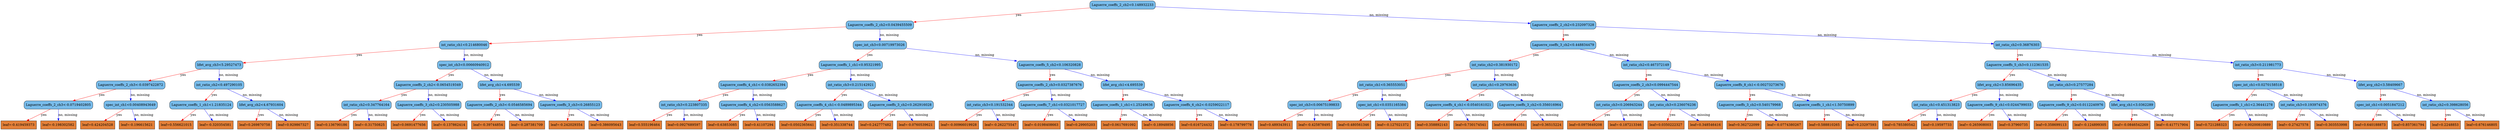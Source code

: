 digraph {
	graph [bb="0,0,8663,567",
		rankdir=TB
	];
	node [label="\N"];
	0	[fillcolor="#78bceb",
		height=0.5,
		label="Laguerre_coeffs_2_ch2<0.148932233",
		pos="4679.1,549",
		shape=box,
		style="filled, rounded",
		width=3.1076];
	1	[fillcolor="#78bceb",
		height=0.5,
		label="Laguerre_coeffs_2_ch2<0.0439455509",
		pos="3188.1,460.5",
		shape=box,
		style="filled, rounded",
		width=3.2014];
	0 -> 1	[color="#FF0000",
		label=yes,
		lp="4077.1,504.75",
		pos="e,3303.7,468.21 4566.8,541.48 4294.6,525.69 3601.5,485.48 3315,468.86"];
	2	[fillcolor="#78bceb",
		height=0.5,
		label="Laguerre_coeffs_2_ch2<0.232097328",
		pos="5438.1,460.5",
		shape=box,
		style="filled, rounded",
		width=3.1076];
	0 -> 2	[color="#0000FF",
		label="no, missing",
		lp="5159,504.75",
		pos="e,5326,474.28 4791.1,535.24 4931.1,519.29 5169.8,492.08 5314.8,475.55"];
	3	[fillcolor="#78bceb",
		height=0.5,
		label="int_ratio_ch1<0.214680046",
		pos="1590.1,372",
		shape=box,
		style="filled, rounded",
		width=2.3264];
	1 -> 3	[color="#FF0000",
		label=yes,
		lp="2542.1,416.25",
		pos="e,1674.3,377.56 3072.6,453.24 2770.8,436.91 1963.3,393.2 1685.5,378.16"];
	4	[fillcolor="#78bceb",
		height=0.5,
		label="spec_int_ch3<0.00719973026",
		pos="3188.1,372",
		shape=box,
		style="filled, rounded",
		width=2.5035];
	1 -> 4	[color="#0000FF",
		label="no, missing",
		lp="3220,416.25",
		pos="e,3188.1,390.35 3188.1,442.41 3188.1,430.76 3188.1,415.05 3188.1,401.52"];
	5	[fillcolor="#78bceb",
		height=0.5,
		label="Laguerre_coeffs_3_ch2<0.448834479",
		pos="5438.1,372",
		shape=box,
		style="filled, rounded",
		width=3.1076];
	2 -> 5	[color="#FF0000",
		label=yes,
		lp="5447.1,416.25",
		pos="e,5438.1,390.35 5438.1,442.41 5438.1,430.76 5438.1,415.05 5438.1,401.52"];
	6	[fillcolor="#78bceb",
		height=0.5,
		label="int_ratio_ch2<0.36876303",
		pos="6992.1,372",
		shape=box,
		style="filled, rounded",
		width=2.2326];
	2 -> 6	[color="#0000FF",
		label="no, missing",
		lp="6387,416.25",
		pos="e,6911.6,377.48 5550.2,453.26 5843.8,436.92 6631,393.1 6900.3,378.11"];
	7	[fillcolor="#78bceb",
		height=0.5,
		label="lifet_avg_ch3<5.29527473",
		pos="693.12,283.5",
		shape=box,
		style="filled, rounded",
		width=2.2639];
	3 -> 7	[color="#FF0000",
		label=yes,
		lp="1231.1,327.75",
		pos="e,775.1,292.41 1506.1,362.9 1338.1,346.7 961.73,310.4 786.36,293.49"];
	8	[fillcolor="#78bceb",
		height=0.5,
		label="spec_int_ch3<0.00660940912",
		pos="1590.1,283.5",
		shape=box,
		style="filled, rounded",
		width=2.5035];
	3 -> 8	[color="#0000FF",
		label="no, missing",
		lp="1622,327.75",
		pos="e,1590.1,301.85 1590.1,353.91 1590.1,342.26 1590.1,326.55 1590.1,313.02"];
	9	[fillcolor="#78bceb",
		height=0.5,
		label="Laguerre_coeffs_1_ch1<0.95321995",
		pos="2929.1,283.5",
		shape=box,
		style="filled, rounded",
		width=3.0139];
	4 -> 9	[color="#FF0000",
		label=yes,
		lp="3091.1,327.75",
		pos="e,2981.1,301.87 3136,353.6 3094.5,339.73 3036.2,320.25 2992,305.51"];
	10	[fillcolor="#78bceb",
		height=0.5,
		label="Laguerre_coeffs_5_ch2<0.106320828",
		pos="3521.1,283.5",
		shape=box,
		style="filled, rounded",
		width=3.1076];
	4 -> 10	[color="#0000FF",
		label="no, missing",
		lp="3417,327.75",
		pos="e,3454,301.95 3255.1,353.6 3309.3,339.52 3385.8,319.66 3442.8,304.84"];
	15	[fillcolor="#78bceb",
		height=0.5,
		label="Laguerre_coeffs_2_ch3<-0.0397422872",
		pos="448.12,195",
		shape=box,
		style="filled, rounded",
		width=3.2639];
	7 -> 15	[color="#FF0000",
		label=yes,
		lp="602.12,239.25",
		pos="e,497.33,213.37 643.84,265.1 604.72,251.29 549.86,231.92 508.17,217.2"];
	16	[fillcolor="#78bceb",
		height=0.5,
		label="int_ratio_ch2<0.497290105",
		pos="693.12,195",
		shape=box,
		style="filled, rounded",
		width=2.3264];
	7 -> 16	[color="#0000FF",
		label="no, missing",
		lp="725,239.25",
		pos="e,693.12,213.35 693.12,265.41 693.12,253.76 693.12,238.05 693.12,224.52"];
	17	[fillcolor="#78bceb",
		height=0.5,
		label="Laguerre_coeffs_2_ch2<-0.0654519349",
		pos="1482.1,195",
		shape=box,
		style="filled, rounded",
		width=3.2639];
	8 -> 17	[color="#FF0000",
		label=yes,
		lp="1555.1,239.25",
		pos="e,1503.7,213.27 1568.5,265.2 1552.5,252.36 1530.4,234.66 1512.6,220.38"];
	18	[fillcolor="#78bceb",
		height=0.5,
		label="lifet_avg_ch1<4.695539",
		pos="1729.1,195",
		shape=box,
		style="filled, rounded",
		width=2.0764];
	8 -> 18	[color="#0000FF",
		label="no, missing",
		lp="1704,239.25",
		pos="e,1701.4,213.27 1617.9,265.2 1639.1,252 1668.6,233.68 1691.8,219.21"];
	31	[fillcolor="#78bceb",
		height=0.5,
		label="Laguerre_coeffs_2_ch3<-0.0719402805",
		pos="198.12,106.5",
		shape=box,
		style="filled, rounded",
		width=3.2639];
	15 -> 31	[color="#FF0000",
		label=yes,
		lp="355.12,150.75",
		pos="e,248.34,124.87 397.83,176.6 357.83,162.76 301.7,143.34 259.12,128.61"];
	32	[fillcolor="#78bceb",
		height=0.5,
		label="spec_int_ch1<0.00408943649",
		pos="448.12,106.5",
		shape=box,
		style="filled, rounded",
		width=2.5035];
	15 -> 32	[color="#0000FF",
		label="no, missing",
		lp="480,150.75",
		pos="e,448.12,124.85 448.12,176.91 448.12,165.26 448.12,149.55 448.12,136.02"];
	33	[fillcolor="#78bceb",
		height=0.5,
		label="Laguerre_coeffs_1_ch1<1.21835124",
		pos="676.12,106.5",
		shape=box,
		style="filled, rounded",
		width=3.0139];
	16 -> 33	[color="#FF0000",
		label=yes,
		lp="696.12,150.75",
		pos="e,679.53,124.85 689.77,176.91 687.48,165.26 684.39,149.55 681.73,136.02"];
	34	[fillcolor="#78bceb",
		height=0.5,
		label="lifet_avg_ch2<4.67931604",
		pos="884.12,106.5",
		shape=box,
		style="filled, rounded",
		width=2.2639];
	16 -> 34	[color="#0000FF",
		label="no, missing",
		lp="838,150.75",
		pos="e,845.67,124.91 731.32,176.7 761.28,163.13 803.18,144.16 835.53,129.51"];
	63	[fillcolor="#e48038",
		height=0.5,
		label="leaf=-0.419459373",
		pos="60.125,18",
		shape=box,
		style=filled,
		width=1.6701];
	31 -> 63	[color="#FF0000",
		label=yes,
		lp="151.12,62.25",
		pos="e,87.672,36.267 170.53,88.203 149.47,75.003 120.24,56.683 97.151,42.209"];
	64	[fillcolor="#e48038",
		height=0.5,
		label="leaf=-0.198302582",
		pos="198.12,18",
		shape=box,
		style=filled,
		width=1.6701];
	31 -> 64	[color="#0000FF",
		label="no, missing",
		lp="230,62.25",
		pos="e,198.12,36.35 198.12,88.41 198.12,76.758 198.12,61.047 198.12,47.519"];
	65	[fillcolor="#e48038",
		height=0.5,
		label="leaf=0.424204528",
		pos="334.12,18",
		shape=box,
		style=filled,
		width=1.6076];
	32 -> 65	[color="#FF0000",
		label=yes,
		lp="411.12,62.25",
		pos="e,356.88,36.267 425.33,88.203 408.32,75.297 384.86,57.498 366,43.183"];
	66	[fillcolor="#e48038",
		height=0.5,
		label="leaf=-0.196615621",
		pos="470.12,18",
		shape=box,
		style=filled,
		width=1.6701];
	32 -> 66	[color="#0000FF",
		label="no, missing",
		lp="493,62.25",
		pos="e,465.71,36.35 452.47,88.41 455.47,76.64 459.51,60.729 462.98,47.11"];
	67	[fillcolor="#e48038",
		height=0.5,
		label="leaf=0.556621015",
		pos="606.12,18",
		shape=box,
		style=filled,
		width=1.6076];
	33 -> 67	[color="#FF0000",
		label=yes,
		lp="657.12,62.25",
		pos="e,620.17,36.35 662.3,88.41 652.29,76.051 638.6,59.127 627.23,45.085"];
	68	[fillcolor="#e48038",
		height=0.5,
		label="leaf=-0.320354581",
		pos="742.12,18",
		shape=box,
		style=filled,
		width=1.6701];
	33 -> 68	[color="#0000FF",
		label="no, missing",
		lp="747,62.25",
		pos="e,728.89,36.35 689.16,88.41 698.5,76.169 711.26,59.449 721.92,45.487"];
	69	[fillcolor="#e48038",
		height=0.5,
		label="leaf=0.269870758",
		pos="878.12,18",
		shape=box,
		style=filled,
		width=1.6076];
	34 -> 69	[color="#FF0000",
		label=yes,
		lp="891.12,62.25",
		pos="e,879.33,36.35 882.94,88.41 882.13,76.758 881.04,61.047 880.1,47.519"];
	70	[fillcolor="#e48038",
		height=0.5,
		label="leaf=0.929867327",
		pos="1012.1,18",
		shape=box,
		style=filled,
		width=1.6076];
	34 -> 70	[color="#0000FF",
		label="no, missing",
		lp="992,62.25",
		pos="e,986.57,36.267 909.72,88.203 929.08,75.12 955.88,57.01 977.21,42.597"];
	35	[fillcolor="#78bceb",
		height=0.5,
		label="int_ratio_ch2<0.347764164",
		pos="1268.1,106.5",
		shape=box,
		style="filled, rounded",
		width=2.3264];
	17 -> 35	[color="#FF0000",
		label=yes,
		lp="1404.1,150.75",
		pos="e,1311.1,124.87 1439.1,176.6 1405.2,162.9 1357.8,143.75 1321.5,129.08"];
	36	[fillcolor="#78bceb",
		height=0.5,
		label="Laguerre_coeffs_3_ch2<0.230505988",
		pos="1482.1,106.5",
		shape=box,
		style="filled, rounded",
		width=3.1076];
	17 -> 36	[color="#0000FF",
		label="no, missing",
		lp="1514,150.75",
		pos="e,1482.1,124.85 1482.1,176.91 1482.1,165.26 1482.1,149.55 1482.1,136.02"];
	37	[fillcolor="#78bceb",
		height=0.5,
		label="Laguerre_coeffs_2_ch3<-0.0546585694",
		pos="1729.1,106.5",
		shape=box,
		style="filled, rounded",
		width=3.2639];
	18 -> 37	[color="#FF0000",
		label=yes,
		lp="1738.1,150.75",
		pos="e,1729.1,124.85 1729.1,176.91 1729.1,165.26 1729.1,149.55 1729.1,136.02"];
	38	[fillcolor="#78bceb",
		height=0.5,
		label="Laguerre_coeffs_3_ch3<0.26855123",
		pos="1973.1,106.5",
		shape=box,
		style="filled, rounded",
		width=3.0139];
	18 -> 38	[color="#0000FF",
		label="no, missing",
		lp="1905,150.75",
		pos="e,1924.1,124.87 1778.2,176.6 1817.2,162.79 1871.8,143.42 1913.3,128.7"];
	71	[fillcolor="#e48038",
		height=0.5,
		label="leaf=0.136790186",
		pos="1146.1,18",
		shape=box,
		style=filled,
		width=1.6076];
	35 -> 71	[color="#FF0000",
		label=yes,
		lp="1227.1,62.25",
		pos="e,1170.5,36.267 1243.7,88.203 1225.4,75.179 1200,57.173 1179.7,42.792"];
	72	[fillcolor="#e48038",
		height=0.5,
		label="leaf=-0.31750825",
		pos="1279.1,18",
		shape=box,
		style=filled,
		width=1.5764];
	35 -> 72	[color="#0000FF",
		label="no, missing",
		lp="1307,62.25",
		pos="e,1276.9,36.35 1270.3,88.41 1271.8,76.758 1273.8,61.047 1275.5,47.519"];
	73	[fillcolor="#e48038",
		height=0.5,
		label="leaf=0.0691477656",
		pos="1415.1,18",
		shape=box,
		style=filled,
		width=1.7014];
	36 -> 73	[color="#FF0000",
		label=yes,
		lp="1464.1,62.25",
		pos="e,1428.6,36.35 1468.9,88.41 1459.3,76.051 1446.2,59.127 1435.3,45.085"];
	74	[fillcolor="#e48038",
		height=0.5,
		label="leaf=-0.137862414",
		pos="1554.1,18",
		shape=box,
		style=filled,
		width=1.6701];
	36 -> 74	[color="#0000FF",
		label="no, missing",
		lp="1557,62.25",
		pos="e,1539.7,36.35 1496.3,88.41 1506.6,76.051 1520.7,59.127 1532.4,45.085"];
	75	[fillcolor="#e48038",
		height=0.5,
		label="leaf=-0.39744854",
		pos="1689.1,18",
		shape=box,
		style=filled,
		width=1.5764];
	37 -> 75	[color="#FF0000",
		label=yes,
		lp="1722.1,62.25",
		pos="e,1697.1,36.35 1721.2,88.41 1715.7,76.522 1708.3,60.41 1701.9,46.702"];
	76	[fillcolor="#e48038",
		height=0.5,
		label="leaf=-0.287381709",
		pos="1824.1,18",
		shape=box,
		style=filled,
		width=1.6701];
	37 -> 76	[color="#0000FF",
		label="no, missing",
		lp="1818,62.25",
		pos="e,1805.1,36.35 1747.9,88.41 1761.9,75.698 1781.1,58.157 1796.8,43.889"];
	77	[fillcolor="#e48038",
		height=0.5,
		label="leaf=-0.242029354",
		pos="1962.1,18",
		shape=box,
		style=filled,
		width=1.6701];
	38 -> 77	[color="#FF0000",
		label=yes,
		lp="1978.1,62.25",
		pos="e,1964.3,36.35 1971,88.41 1969.5,76.758 1967.5,61.047 1965.8,47.519"];
	78	[fillcolor="#e48038",
		height=0.5,
		label="leaf=0.386095643",
		pos="2098.1,18",
		shape=box,
		style=filled,
		width=1.6076];
	38 -> 78	[color="#0000FF",
		label="no, missing",
		lp="2079,62.25",
		pos="e,2073.2,36.267 1998.1,88.203 2016.9,75.179 2043,57.173 2063.7,42.792"];
	19	[fillcolor="#78bceb",
		height=0.5,
		label="Laguerre_coeffs_4_ch1<-0.0382652394",
		pos="2608.1,195",
		shape=box,
		style="filled, rounded",
		width=3.2639];
	9 -> 19	[color="#FF0000",
		label=yes,
		lp="2807.1,239.25",
		pos="e,2672.9,213.45 2864.6,265.1 2812.4,251.05 2738.9,231.24 2683.9,216.43"];
	20	[fillcolor="#78bceb",
		height=0.5,
		label="int_ratio_ch3<0.215142921",
		pos="2929.1,195",
		shape=box,
		style="filled, rounded",
		width=2.3264];
	9 -> 20	[color="#0000FF",
		label="no, missing",
		lp="2961,239.25",
		pos="e,2929.1,213.35 2929.1,265.41 2929.1,253.76 2929.1,238.05 2929.1,224.52"];
	21	[fillcolor="#78bceb",
		height=0.5,
		label="Laguerre_coeffs_2_ch3<0.0327387676",
		pos="3521.1,195",
		shape=box,
		style="filled, rounded",
		width=3.2014];
	10 -> 21	[color="#FF0000",
		label=yes,
		lp="3530.1,239.25",
		pos="e,3521.1,213.35 3521.1,265.41 3521.1,253.76 3521.1,238.05 3521.1,224.52"];
	22	[fillcolor="#78bceb",
		height=0.5,
		label="lifet_avg_ch1<4.695539",
		pos="3891.1,195",
		shape=box,
		style="filled, rounded",
		width=2.0764];
	10 -> 22	[color="#0000FF",
		label="no, missing",
		lp="3772,239.25",
		pos="e,3816.5,213.45 3595.6,265.1 3656.2,250.93 3741.8,230.91 3805.3,216.06"];
	39	[fillcolor="#78bceb",
		height=0.5,
		label="int_ratio_ch3<0.223807335",
		pos="2369.1,106.5",
		shape=box,
		style="filled, rounded",
		width=2.3264];
	19 -> 39	[color="#FF0000",
		label=yes,
		lp="2519.1,150.75",
		pos="e,2417.1,124.87 2560,176.6 2521.9,162.79 2468.4,143.42 2427.7,128.7"];
	40	[fillcolor="#78bceb",
		height=0.5,
		label="Laguerre_coeffs_4_ch2<0.0563588627",
		pos="2608.1,106.5",
		shape=box,
		style="filled, rounded",
		width=3.2014];
	19 -> 40	[color="#0000FF",
		label="no, missing",
		lp="2640,150.75",
		pos="e,2608.1,124.85 2608.1,176.91 2608.1,165.26 2608.1,149.55 2608.1,136.02"];
	41	[fillcolor="#78bceb",
		height=0.5,
		label="Laguerre_coeffs_4_ch1<-0.0489895344",
		pos="2880.1,106.5",
		shape=box,
		style="filled, rounded",
		width=3.2639];
	20 -> 41	[color="#FF0000",
		label=yes,
		lp="2918.1,150.75",
		pos="e,2890,124.85 2919.4,176.91 2912.6,164.9 2903.4,148.59 2895.6,134.8"];
	42	[fillcolor="#78bceb",
		height=0.5,
		label="Laguerre_coeffs_3_ch2<0.262916028",
		pos="3127.1,106.5",
		shape=box,
		style="filled, rounded",
		width=3.1076];
	20 -> 42	[color="#0000FF",
		label="no, missing",
		lp="3078,150.75",
		pos="e,3087.3,124.91 2968.7,176.7 2999.8,163.13 3043.2,144.16 3076.8,129.51"];
	79	[fillcolor="#e48038",
		height=0.5,
		label="leaf=0.555196464",
		pos="2232.1,18",
		shape=box,
		style=filled,
		width=1.6076];
	39 -> 79	[color="#FF0000",
		label=yes,
		lp="2322.1,62.25",
		pos="e,2259.5,36.267 2341.7,88.203 2320.9,75.062 2292.1,56.846 2269.2,42.403"];
	80	[fillcolor="#e48038",
		height=0.5,
		label="leaf=0.0927689597",
		pos="2369.1,18",
		shape=box,
		style=filled,
		width=1.7014];
	39 -> 80	[color="#0000FF",
		label="no, missing",
		lp="2401,62.25",
		pos="e,2369.1,36.35 2369.1,88.41 2369.1,76.758 2369.1,61.047 2369.1,47.519"];
	81	[fillcolor="#e48038",
		height=0.5,
		label="leaf=0.63853085",
		pos="2503.1,18",
		shape=box,
		style=filled,
		width=1.5139];
	40 -> 81	[color="#FF0000",
		label=yes,
		lp="2574.1,62.25",
		pos="e,2524.1,36.267 2587.1,88.203 2571.5,75.356 2550.1,57.661 2532.7,43.38"];
	82	[fillcolor="#e48038",
		height=0.5,
		label="leaf=0.41107294",
		pos="2630.1,18",
		shape=box,
		style=filled,
		width=1.5139];
	40 -> 82	[color="#0000FF",
		label="no, missing",
		lp="2653,62.25",
		pos="e,2625.7,36.35 2612.5,88.41 2615.5,76.64 2619.5,60.729 2623,47.11"];
	83	[fillcolor="#e48038",
		height=0.5,
		label="leaf=0.0502365641",
		pos="2764.1,18",
		shape=box,
		style=filled,
		width=1.7014];
	41 -> 83	[color="#FF0000",
		label=yes,
		lp="2842.1,62.25",
		pos="e,2787.3,36.267 2856.9,88.203 2839.5,75.238 2815.5,57.336 2796.3,42.988"];
	84	[fillcolor="#e48038",
		height=0.5,
		label="leaf=0.351338744",
		pos="2901.1,18",
		shape=box,
		style=filled,
		width=1.6076];
	41 -> 84	[color="#0000FF",
		label="no, missing",
		lp="2925,62.25",
		pos="e,2896.9,36.35 2884.3,88.41 2887.1,76.758 2890.9,61.047 2894.2,47.519"];
	85	[fillcolor="#e48038",
		height=0.5,
		label="leaf=0.242777482",
		pos="3035.1,18",
		shape=box,
		style=filled,
		width=1.6076];
	42 -> 85	[color="#FF0000",
		label=yes,
		lp="3099.1,62.25",
		pos="e,3053.6,36.35 3108.9,88.41 3095.4,75.698 3076.8,58.157 3061.6,43.889"];
	86	[fillcolor="#e48038",
		height=0.5,
		label="leaf=-0.0760539621",
		pos="3174.1,18",
		shape=box,
		style=filled,
		width=1.7639];
	42 -> 86	[color="#0000FF",
		label="no, missing",
		lp="3187,62.25",
		pos="e,3164.7,36.35 3136.4,88.41 3142.9,76.405 3151.8,60.091 3159.3,46.295"];
	43	[fillcolor="#78bceb",
		height=0.5,
		label="int_ratio_ch3<0.191532344",
		pos="3412.1,106.5",
		shape=box,
		style="filled, rounded",
		width=2.3264];
	21 -> 43	[color="#FF0000",
		label=yes,
		lp="3486.1,150.75",
		pos="e,3433.9,124.77 3499.3,176.7 3483.1,163.86 3460.8,146.16 3442.8,131.88"];
	44	[fillcolor="#78bceb",
		height=0.5,
		label="Laguerre_coeffs_7_ch1<0.0321017727",
		pos="3629.1,106.5",
		shape=box,
		style="filled, rounded",
		width=3.2014];
	21 -> 44	[color="#0000FF",
		label="no, missing",
		lp="3617,150.75",
		pos="e,3607.6,124.77 3542.7,176.7 3558.8,163.86 3580.9,146.16 3598.7,131.88"];
	45	[fillcolor="#78bceb",
		height=0.5,
		label="Laguerre_coeffs_1_ch1<1.25249636",
		pos="3891.1,106.5",
		shape=box,
		style="filled, rounded",
		width=3.0139];
	22 -> 45	[color="#FF0000",
		label=yes,
		lp="3900.1,150.75",
		pos="e,3891.1,124.85 3891.1,176.91 3891.1,165.26 3891.1,149.55 3891.1,136.02"];
	46	[fillcolor="#78bceb",
		height=0.5,
		label="Laguerre_coeffs_6_ch2<-0.0259022117",
		pos="4148.1,106.5",
		shape=box,
		style="filled, rounded",
		width=3.2639];
	22 -> 46	[color="#0000FF",
		label="no, missing",
		lp="4075,150.75",
		pos="e,4096.5,124.87 3942.8,176.6 3984,162.73 4041.9,143.25 4085.7,128.51"];
	87	[fillcolor="#e48038",
		height=0.5,
		label="leaf=-0.00966019928",
		pos="3322.1,18",
		shape=box,
		style=filled,
		width=1.8576];
	43 -> 87	[color="#FF0000",
		label=yes,
		lp="3385.1,62.25",
		pos="e,3340.2,36.35 3394.3,88.41 3381.2,75.816 3363.2,58.481 3348.4,44.286"];
	88	[fillcolor="#e48038",
		height=0.5,
		label="leaf=-0.262275547",
		pos="3467.1,18",
		shape=box,
		style=filled,
		width=1.6701];
	43 -> 88	[color="#0000FF",
		label="no, missing",
		lp="3477,62.25",
		pos="e,3456.1,36.35 3423,88.41 3430.7,76.287 3441.2,59.77 3450,45.89"];
	89	[fillcolor="#e48038",
		height=0.5,
		label="leaf=-0.0198408663",
		pos="3609.1,18",
		shape=box,
		style=filled,
		width=1.7639];
	44 -> 89	[color="#FF0000",
		label=yes,
		lp="3630.1,62.25",
		pos="e,3613.1,36.35 3625.2,88.41 3622.5,76.758 3618.8,61.047 3615.7,47.519"];
	90	[fillcolor="#e48038",
		height=0.5,
		label="leaf=0.29905203",
		pos="3745.1,18",
		shape=box,
		style=filled,
		width=1.5139];
	44 -> 90	[color="#0000FF",
		label="no, missing",
		lp="3730,62.25",
		pos="e,3722,36.267 3652.3,88.203 3669.7,75.238 3693.7,57.336 3713,42.988"];
	91	[fillcolor="#e48038",
		height=0.5,
		label="leaf=0.0617691092",
		pos="3879.1,18",
		shape=box,
		style=filled,
		width=1.7014];
	45 -> 91	[color="#FF0000",
		label=yes,
		lp="3896.1,62.25",
		pos="e,3881.5,36.35 3888.8,88.41 3887.1,76.758 3885,61.047 3883.1,47.519"];
	92	[fillcolor="#e48038",
		height=0.5,
		label="leaf=-0.18948856",
		pos="4015.1,18",
		shape=box,
		style=filled,
		width=1.5764];
	45 -> 92	[color="#0000FF",
		label="no, missing",
		lp="3997,62.25",
		pos="e,3990.4,36.267 3915.9,88.203 3934.6,75.179 3960.4,57.173 3981,42.792"];
	93	[fillcolor="#e48038",
		height=0.5,
		label="leaf=0.616724432",
		pos="4148.1,18",
		shape=box,
		style=filled,
		width=1.6076];
	46 -> 93	[color="#FF0000",
		label=yes,
		lp="4157.1,62.25",
		pos="e,4148.1,36.35 4148.1,88.41 4148.1,76.758 4148.1,61.047 4148.1,47.519"];
	94	[fillcolor="#e48038",
		height=0.5,
		label="leaf=-0.178799778",
		pos="4284.1,18",
		shape=box,
		style=filled,
		width=1.6701];
	46 -> 94	[color="#0000FF",
		label="no, missing",
		lp="4261,62.25",
		pos="e,4257,36.267 4175.3,88.203 4196,75.062 4224.6,56.846 4247.3,42.403"];
	11	[fillcolor="#78bceb",
		height=0.5,
		label="int_ratio_ch2<0.381930172",
		pos="5143.1,283.5",
		shape=box,
		style="filled, rounded",
		width=2.3264];
	5 -> 11	[color="#FF0000",
		label=yes,
		lp="5326.1,327.75",
		pos="e,5202.6,301.95 5378.8,353.6 5331.1,339.6 5263.9,319.9 5213.4,305.12"];
	12	[fillcolor="#78bceb",
		height=0.5,
		label="int_ratio_ch2<0.467372149",
		pos="5814.1,283.5",
		shape=box,
		style="filled, rounded",
		width=2.3264];
	5 -> 12	[color="#0000FF",
		label="no, missing",
		lp="5692,327.75",
		pos="e,5738.3,301.95 5513.8,353.6 5575.5,339.4 5662.7,319.32 5727.3,304.47"];
	13	[fillcolor="#78bceb",
		height=0.5,
		label="Laguerre_coeffs_5_ch3<0.112361535",
		pos="6992.1,283.5",
		shape=box,
		style="filled, rounded",
		width=3.1076];
	6 -> 13	[color="#FF0000",
		label=yes,
		lp="7001.1,327.75",
		pos="e,6992.1,301.85 6992.1,353.91 6992.1,342.26 6992.1,326.55 6992.1,313.02"];
	14	[fillcolor="#78bceb",
		height=0.5,
		label="int_ratio_ch3<0.211981773",
		pos="7880.1,283.5",
		shape=box,
		style="filled, rounded",
		width=2.3264];
	6 -> 14	[color="#0000FF",
		label="no, missing",
		lp="7548,327.75",
		pos="e,7796.2,292.68 7072.9,363.13 7237.1,347.14 7609.2,310.89 7784.9,293.78"];
	23	[fillcolor="#78bceb",
		height=0.5,
		label="int_ratio_ch1<0.365553051",
		pos="4792.1,195",
		shape=box,
		style="filled, rounded",
		width=2.3264];
	11 -> 23	[color="#FF0000",
		label=yes,
		lp="5008.1,239.25",
		pos="e,4862.9,213.45 5072.5,265.1 5015.1,250.96 4934.1,230.99 4873.9,216.15"];
	24	[fillcolor="#78bceb",
		height=0.5,
		label="int_ratio_ch1<0.29763636",
		pos="5143.1,195",
		shape=box,
		style="filled, rounded",
		width=2.2326];
	11 -> 24	[color="#0000FF",
		label="no, missing",
		lp="5175,239.25",
		pos="e,5143.1,213.35 5143.1,265.41 5143.1,253.76 5143.1,238.05 5143.1,224.52"];
	25	[fillcolor="#78bceb",
		height=0.5,
		label="Laguerre_coeffs_2_ch3<0.0994447544",
		pos="5814.1,195",
		shape=box,
		style="filled, rounded",
		width=3.2014];
	12 -> 25	[color="#FF0000",
		label=yes,
		lp="5823.1,239.25",
		pos="e,5814.1,213.35 5814.1,265.41 5814.1,253.76 5814.1,238.05 5814.1,224.52"];
	26	[fillcolor="#78bceb",
		height=0.5,
		label="Laguerre_coeffs_8_ch1<-0.00273273676",
		pos="6076.1,195",
		shape=box,
		style="filled, rounded",
		width=3.3576];
	12 -> 26	[color="#0000FF",
		label="no, missing",
		lp="6001,239.25",
		pos="e,6023.5,213.37 5866.8,265.1 5908.9,251.2 5968.1,231.67 6012.8,216.92"];
	47	[fillcolor="#78bceb",
		height=0.5,
		label="spec_int_ch3<0.00675199833",
		pos="4556.1,106.5",
		shape=box,
		style="filled, rounded",
		width=2.5035];
	23 -> 47	[color="#FF0000",
		label=yes,
		lp="4705.1,150.75",
		pos="e,4603.5,124.87 4744.7,176.6 4707,162.82 4654.3,143.5 4614.2,128.79"];
	48	[fillcolor="#78bceb",
		height=0.5,
		label="spec_int_ch1<0.0351165384",
		pos="4792.1,106.5",
		shape=box,
		style="filled, rounded",
		width=2.4097];
	23 -> 48	[color="#0000FF",
		label="no, missing",
		lp="4824,150.75",
		pos="e,4792.1,124.85 4792.1,176.91 4792.1,165.26 4792.1,149.55 4792.1,136.02"];
	49	[fillcolor="#78bceb",
		height=0.5,
		label="Laguerre_coeffs_4_ch1<-0.0540161021",
		pos="5020.1,106.5",
		shape=box,
		style="filled, rounded",
		width=3.2639];
	24 -> 49	[color="#FF0000",
		label=yes,
		lp="5102.1,150.75",
		pos="e,5044.7,124.77 5118.5,176.7 5100,163.68 5074.4,145.67 5054,131.29"];
	50	[fillcolor="#78bceb",
		height=0.5,
		label="Laguerre_coeffs_3_ch2<0.356016964",
		pos="5267.1,106.5",
		shape=box,
		style="filled, rounded",
		width=3.1076];
	24 -> 50	[color="#0000FF",
		label="no, missing",
		lp="5249,150.75",
		pos="e,5242.4,124.77 5167.9,176.7 5186.6,163.68 5212.4,145.67 5233,131.29"];
	95	[fillcolor="#e48038",
		height=0.5,
		label="leaf=0.489343911",
		pos="4420.1,18",
		shape=box,
		style=filled,
		width=1.6076];
	47 -> 95	[color="#FF0000",
		label=yes,
		lp="4510.1,62.25",
		pos="e,4447.3,36.267 4528.9,88.203 4508.3,75.062 4479.6,56.846 4456.9,42.403"];
	96	[fillcolor="#e48038",
		height=0.5,
		label="leaf=-0.425878495",
		pos="4556.1,18",
		shape=box,
		style=filled,
		width=1.6701];
	47 -> 96	[color="#0000FF",
		label="no, missing",
		lp="4588,62.25",
		pos="e,4556.1,36.35 4556.1,88.41 4556.1,76.758 4556.1,61.047 4556.1,47.519"];
	97	[fillcolor="#e48038",
		height=0.5,
		label="leaf=0.480561346",
		pos="4692.1,18",
		shape=box,
		style=filled,
		width=1.6076];
	48 -> 97	[color="#FF0000",
		label=yes,
		lp="4760.1,62.25",
		pos="e,4712.2,36.35 4772.4,88.41 4757.5,75.581 4737,57.831 4720.4,43.493"];
	98	[fillcolor="#e48038",
		height=0.5,
		label="leaf=-0.127021372",
		pos="4828.1,18",
		shape=box,
		style=filled,
		width=1.6701];
	48 -> 98	[color="#0000FF",
		label="no, missing",
		lp="4846,62.25",
		pos="e,4820.9,36.35 4799.2,88.41 4804.2,76.522 4810.9,60.41 4816.6,46.702"];
	99	[fillcolor="#e48038",
		height=0.5,
		label="leaf=0.358892143",
		pos="4964.1,18",
		shape=box,
		style=filled,
		width=1.6076];
	49 -> 99	[color="#FF0000",
		label=yes,
		lp="5007.1,62.25",
		pos="e,4975.4,36.35 5009.1,88.41 5001.2,76.287 4990.5,59.77 4981.5,45.89"];
	100	[fillcolor="#e48038",
		height=0.5,
		label="leaf=0.730174541",
		pos="5098.1,18",
		shape=box,
		style=filled,
		width=1.6076];
	49 -> 100	[color="#0000FF",
		label="no, missing",
		lp="5098,62.25",
		pos="e,5082.5,36.35 5035.5,88.41 5046.8,75.934 5062.2,58.805 5075,44.685"];
	101	[fillcolor="#e48038",
		height=0.5,
		label="leaf=0.608984351",
		pos="5232.1,18",
		shape=box,
		style=filled,
		width=1.6076];
	50 -> 101	[color="#FF0000",
		label=yes,
		lp="5262.1,62.25",
		pos="e,5239.1,36.35 5260.2,88.41 5255.4,76.522 5248.9,60.41 5243.3,46.702"];
	102	[fillcolor="#e48038",
		height=0.5,
		label="leaf=0.36515224",
		pos="5362.1,18",
		shape=box,
		style=filled,
		width=1.5139];
	50 -> 102	[color="#0000FF",
		label="no, missing",
		lp="5356,62.25",
		pos="e,5343.1,36.35 5285.9,88.41 5299.9,75.698 5319.1,58.157 5334.8,43.889"];
	51	[fillcolor="#78bceb",
		height=0.5,
		label="int_ratio_ch3<0.206943244",
		pos="5633.1,106.5",
		shape=box,
		style="filled, rounded",
		width=2.3264];
	25 -> 51	[color="#FF0000",
		label=yes,
		lp="5749.1,150.75",
		pos="e,5669.6,124.91 5777.9,176.7 5749.7,163.19 5710.2,144.32 5679.6,129.7"];
	52	[fillcolor="#78bceb",
		height=0.5,
		label="int_ratio_ch3<0.236076236",
		pos="5819.1,106.5",
		shape=box,
		style="filled, rounded",
		width=2.3264];
	25 -> 52	[color="#0000FF",
		label="no, missing",
		lp="5849,150.75",
		pos="e,5818.1,124.85 5815.1,176.91 5815.8,165.26 5816.7,149.55 5817.5,136.02"];
	53	[fillcolor="#78bceb",
		height=0.5,
		label="Laguerre_coeffs_3_ch2<0.540179968",
		pos="6076.1,106.5",
		shape=box,
		style="filled, rounded",
		width=3.1076];
	26 -> 53	[color="#FF0000",
		label=yes,
		lp="6085.1,150.75",
		pos="e,6076.1,124.85 6076.1,176.91 6076.1,165.26 6076.1,149.55 6076.1,136.02"];
	54	[fillcolor="#78bceb",
		height=0.5,
		label="Laguerre_coeffs_1_ch1<1.50750899",
		pos="6323.1,106.5",
		shape=box,
		style="filled, rounded",
		width=3.0139];
	26 -> 54	[color="#0000FF",
		label="no, missing",
		lp="6254,150.75",
		pos="e,6273.5,124.87 6125.8,176.6 6165.3,162.76 6220.8,143.34 6262.9,128.61"];
	103	[fillcolor="#e48038",
		height=0.5,
		label="leaf=0.0975649208",
		pos="5496.1,18",
		shape=box,
		style=filled,
		width=1.7014];
	51 -> 103	[color="#FF0000",
		label=yes,
		lp="5586.1,62.25",
		pos="e,5523.5,36.267 5605.7,88.203 5584.9,75.062 5556.1,56.846 5533.2,42.403"];
	104	[fillcolor="#e48038",
		height=0.5,
		label="leaf=-0.187213346",
		pos="5635.1,18",
		shape=box,
		style=filled,
		width=1.6701];
	51 -> 104	[color="#0000FF",
		label="no, missing",
		lp="5667,62.25",
		pos="e,5634.7,36.35 5633.5,88.41 5633.8,76.758 5634.2,61.047 5634.5,47.519"];
	105	[fillcolor="#e48038",
		height=0.5,
		label="leaf=0.0350222327",
		pos="5774.1,18",
		shape=box,
		style=filled,
		width=1.7014];
	52 -> 105	[color="#FF0000",
		label=yes,
		lp="5810.1,62.25",
		pos="e,5783.2,36.35 5810.2,88.41 5804,76.405 5795.5,60.091 5788.3,46.295"];
	106	[fillcolor="#e48038",
		height=0.5,
		label="leaf=0.348546416",
		pos="5911.1,18",
		shape=box,
		style=filled,
		width=1.6076];
	52 -> 106	[color="#0000FF",
		label="no, missing",
		lp="5906,62.25",
		pos="e,5892.7,36.35 5837.3,88.41 5850.8,75.698 5869.5,58.157 5884.7,43.889"];
	107	[fillcolor="#e48038",
		height=0.5,
		label="leaf=0.362722099",
		pos="6045.1,18",
		shape=box,
		style=filled,
		width=1.6076];
	53 -> 107	[color="#FF0000",
		label=yes,
		lp="6073.1,62.25",
		pos="e,6051.3,36.35 6070,88.41 6065.8,76.64 6060.1,60.729 6055.2,47.11"];
	108	[fillcolor="#e48038",
		height=0.5,
		label="leaf=-0.0774380267",
		pos="6184.1,18",
		shape=box,
		style=filled,
		width=1.7639];
	53 -> 108	[color="#0000FF",
		label="no, missing",
		lp="6172,62.25",
		pos="e,6162.6,36.267 6097.7,88.203 6113.8,75.356 6135.9,57.661 6153.7,43.38"];
	109	[fillcolor="#e48038",
		height=0.5,
		label="leaf=0.588810265",
		pos="6323.1,18",
		shape=box,
		style=filled,
		width=1.6076];
	54 -> 109	[color="#FF0000",
		label=yes,
		lp="6332.1,62.25",
		pos="e,6323.1,36.35 6323.1,88.41 6323.1,76.758 6323.1,61.047 6323.1,47.519"];
	110	[fillcolor="#e48038",
		height=0.5,
		label="leaf=0.23297593",
		pos="6453.1,18",
		shape=box,
		style=filled,
		width=1.5139];
	54 -> 110	[color="#0000FF",
		label="no, missing",
		lp="6432,62.25",
		pos="e,6427.2,36.267 6349.1,88.203 6368.8,75.12 6396,57.01 6417.7,42.597"];
	27	[fillcolor="#78bceb",
		height=0.5,
		label="lifet_avg_ch2<3.85696435",
		pos="6929.1,195",
		shape=box,
		style="filled, rounded",
		width=2.2639];
	13 -> 27	[color="#FF0000",
		label=yes,
		lp="6976.1,239.25",
		pos="e,6941.8,213.35 6979.7,265.41 6970.8,253.17 6958.6,236.45 6948.4,222.49"];
	28	[fillcolor="#78bceb",
		height=0.5,
		label="int_ratio_ch3<0.27577284",
		pos="7178.1,195",
		shape=box,
		style="filled, rounded",
		width=2.2326];
	13 -> 28	[color="#0000FF",
		label="no, missing",
		lp="7134,239.25",
		pos="e,7140.7,213.41 7029.3,265.2 7058.4,251.69 7098.9,232.82 7130.4,218.2"];
	29	[fillcolor="#78bceb",
		height=0.5,
		label="spec_int_ch1<0.0270158518",
		pos="7880.1,195",
		shape=box,
		style="filled, rounded",
		width=2.4097];
	14 -> 29	[color="#FF0000",
		label=yes,
		lp="7889.1,239.25",
		pos="e,7880.1,213.35 7880.1,265.41 7880.1,253.76 7880.1,238.05 7880.1,224.52"];
	30	[fillcolor="#78bceb",
		height=0.5,
		label="lifet_avg_ch2<3.58409667",
		pos="8253.1,195",
		shape=box,
		style="filled, rounded",
		width=2.2639];
	14 -> 30	[color="#0000FF",
		label="no, missing",
		lp="8132,239.25",
		pos="e,8177.9,213.45 7955.2,265.1 8016.4,250.9 8103,230.82 8167,215.97"];
	55	[fillcolor="#78bceb",
		height=0.5,
		label="int_ratio_ch1<0.451313823",
		pos="6712.1,106.5",
		shape=box,
		style="filled, rounded",
		width=2.3264];
	27 -> 55	[color="#FF0000",
		label=yes,
		lp="6849.1,150.75",
		pos="e,6755.7,124.87 6885.5,176.6 6851.1,162.9 6803.1,143.75 6766.3,129.08"];
	56	[fillcolor="#78bceb",
		height=0.5,
		label="Laguerre_coeffs_9_ch1<0.0244799033",
		pos="6929.1,106.5",
		shape=box,
		style="filled, rounded",
		width=3.2014];
	27 -> 56	[color="#0000FF",
		label="no, missing",
		lp="6961,150.75",
		pos="e,6929.1,124.85 6929.1,176.91 6929.1,165.26 6929.1,149.55 6929.1,136.02"];
	57	[fillcolor="#78bceb",
		height=0.5,
		label="Laguerre_coeffs_9_ch2<0.0112240976",
		pos="7178.1,106.5",
		shape=box,
		style="filled, rounded",
		width=3.2014];
	28 -> 57	[color="#FF0000",
		label=yes,
		lp="7187.1,150.75",
		pos="e,7178.1,124.85 7178.1,176.91 7178.1,165.26 7178.1,149.55 7178.1,136.02"];
	58	[fillcolor="#78bceb",
		height=0.5,
		label="lifet_avg_ch1<3.0362289",
		pos="7389.1,106.5",
		shape=box,
		style="filled, rounded",
		width=2.1701];
	28 -> 58	[color="#0000FF",
		label="no, missing",
		lp="7335,150.75",
		pos="e,7346.7,124.87 7220.6,176.6 7254,162.9 7300.7,143.75 7336.5,129.08"];
	111	[fillcolor="#e48038",
		height=0.5,
		label="leaf=0.785380542",
		pos="6583.1,18",
		shape=box,
		style=filled,
		width=1.6076];
	55 -> 111	[color="#FF0000",
		label=yes,
		lp="6669.1,62.25",
		pos="e,6608.9,36.267 6686.3,88.203 6666.8,75.12 6639.8,57.01 6618.3,42.597"];
	112	[fillcolor="#e48038",
		height=0.5,
		label="leaf=0.19597733",
		pos="6713.1,18",
		shape=box,
		style=filled,
		width=1.5139];
	55 -> 112	[color="#0000FF",
		label="no, missing",
		lp="6745,62.25",
		pos="e,6712.9,36.35 6712.3,88.41 6712.5,76.758 6712.6,61.047 6712.8,47.519"];
	113	[fillcolor="#e48038",
		height=0.5,
		label="leaf=-0.265908003",
		pos="6846.1,18",
		shape=box,
		style=filled,
		width=1.6701];
	56 -> 113	[color="#FF0000",
		label=yes,
		lp="6904.1,62.25",
		pos="e,6862.8,36.35 6912.7,88.41 6900.6,75.816 6884,58.481 6870.4,44.286"];
	114	[fillcolor="#e48038",
		height=0.5,
		label="leaf=0.37960735",
		pos="6979.1,18",
		shape=box,
		style=filled,
		width=1.5139];
	56 -> 114	[color="#0000FF",
		label="no, missing",
		lp="6991,62.25",
		pos="e,6969.1,36.35 6939,88.41 6945.9,76.405 6955.4,60.091 6963.3,46.295"];
	115	[fillcolor="#e48038",
		height=0.5,
		label="leaf=0.358699113",
		pos="7109.1,18",
		shape=box,
		style=filled,
		width=1.6076];
	57 -> 115	[color="#FF0000",
		label=yes,
		lp="7159.1,62.25",
		pos="e,7123,36.35 7164.5,88.41 7154.6,76.051 7141.1,59.127 7129.9,45.085"];
	116	[fillcolor="#e48038",
		height=0.5,
		label="leaf=-0.124899305",
		pos="7245.1,18",
		shape=box,
		style=filled,
		width=1.6701];
	57 -> 116	[color="#0000FF",
		label="no, missing",
		lp="7250,62.25",
		pos="e,7231.7,36.35 7191.4,88.41 7200.9,76.051 7214,59.127 7224.9,45.085"];
	117	[fillcolor="#e48038",
		height=0.5,
		label="leaf=-0.0846542269",
		pos="7387.1,18",
		shape=box,
		style=filled,
		width=1.7639];
	58 -> 117	[color="#FF0000",
		label=yes,
		lp="7398.1,62.25",
		pos="e,7387.5,36.35 7388.7,88.41 7388.5,76.758 7388.1,61.047 7387.8,47.519"];
	118	[fillcolor="#e48038",
		height=0.5,
		label="leaf=-0.417717904",
		pos="7529.1,18",
		shape=box,
		style=filled,
		width=1.6701];
	58 -> 118	[color="#0000FF",
		label="no, missing",
		lp="7504,62.25",
		pos="e,7501.2,36.267 7417.1,88.203 7438.5,75.003 7468.1,56.683 7491.6,42.209"];
	59	[fillcolor="#78bceb",
		height=0.5,
		label="Laguerre_coeffs_1_ch1<2.36441278",
		pos="7774.1,106.5",
		shape=box,
		style="filled, rounded",
		width=3.0139];
	29 -> 59	[color="#FF0000",
		label=yes,
		lp="7846.1,150.75",
		pos="e,7795.3,124.77 7858.9,176.7 7843.2,163.86 7821.5,146.16 7804,131.88"];
	60	[fillcolor="#78bceb",
		height=0.5,
		label="int_ratio_ch3<0.193974376",
		pos="7984.1,106.5",
		shape=box,
		style="filled, rounded",
		width=2.3264];
	29 -> 60	[color="#0000FF",
		label="no, missing",
		lp="7974,150.75",
		pos="e,7963.3,124.85 7900.7,176.91 7916.1,164.08 7937.4,146.33 7954.7,131.99"];
	61	[fillcolor="#78bceb",
		height=0.5,
		label="spec_int_ch1<0.0051847212",
		pos="8253.1,106.5",
		shape=box,
		style="filled, rounded",
		width=2.4097];
	30 -> 61	[color="#FF0000",
		label=yes,
		lp="8262.1,150.75",
		pos="e,8253.1,124.85 8253.1,176.91 8253.1,165.26 8253.1,149.55 8253.1,136.02"];
	62	[fillcolor="#78bceb",
		height=0.5,
		label="int_ratio_ch2<0.398628056",
		pos="8478.1,106.5",
		shape=box,
		style="filled, rounded",
		width=2.3264];
	30 -> 62	[color="#0000FF",
		label="no, missing",
		lp="8418,150.75",
		pos="e,8432.9,124.87 8298.4,176.6 8334.2,162.85 8384.3,143.58 8422.5,128.89"];
	119	[fillcolor="#e48038",
		height=0.5,
		label="leaf=0.721288323",
		pos="7665.1,18",
		shape=box,
		style=filled,
		width=1.6076];
	59 -> 119	[color="#FF0000",
		label=yes,
		lp="7739.1,62.25",
		pos="e,7686.9,36.267 7752.3,88.203 7736.1,75.356 7713.8,57.661 7695.8,43.38"];
	120	[fillcolor="#e48038",
		height=0.5,
		label="leaf=-0.00200810889",
		pos="7808.1,18",
		shape=box,
		style=filled,
		width=1.8576];
	59 -> 120	[color="#0000FF",
		label="no, missing",
		lp="7827,62.25",
		pos="e,7801.3,36.35 7780.8,88.41 7785.5,76.522 7791.8,60.41 7797.2,46.702"];
	121	[fillcolor="#e48038",
		height=0.5,
		label="leaf=-0.27427578",
		pos="7950.1,18",
		shape=box,
		style=filled,
		width=1.5764];
	60 -> 121	[color="#FF0000",
		label=yes,
		lp="7980.1,62.25",
		pos="e,7956.9,36.35 7977.4,88.41 7972.7,76.522 7966.4,60.41 7961,46.702"];
	122	[fillcolor="#e48038",
		height=0.5,
		label="leaf=0.303553998",
		pos="8083.1,18",
		shape=box,
		style=filled,
		width=1.6076];
	60 -> 122	[color="#0000FF",
		label="no, missing",
		lp="8075,62.25",
		pos="e,8063.3,36.35 8003.7,88.41 8018.2,75.698 8038.3,58.157 8054.6,43.889"];
	123	[fillcolor="#e48038",
		height=0.5,
		label="leaf=0.640188873",
		pos="8217.1,18",
		shape=box,
		style=filled,
		width=1.6076];
	61 -> 123	[color="#FF0000",
		label=yes,
		lp="8248.1,62.25",
		pos="e,8224.3,36.35 8246,88.41 8241.1,76.522 8234.4,60.41 8228.7,46.702"];
	124	[fillcolor="#e48038",
		height=0.5,
		label="leaf=0.857361794",
		pos="8351.1,18",
		shape=box,
		style=filled,
		width=1.6076];
	61 -> 124	[color="#0000FF",
		label="no, missing",
		lp="8343,62.25",
		pos="e,8331.5,36.35 8272.5,88.41 8286.9,75.698 8306.8,58.157 8322.9,43.889"];
	125	[fillcolor="#e48038",
		height=0.5,
		label="leaf=0.2248853",
		pos="8478.1,18",
		shape=box,
		style=filled,
		width=1.4201];
	62 -> 125	[color="#FF0000",
		label=yes,
		lp="8487.1,62.25",
		pos="e,8478.1,36.35 8478.1,88.41 8478.1,76.758 8478.1,61.047 8478.1,47.519"];
	126	[fillcolor="#e48038",
		height=0.5,
		label="leaf=0.676146805",
		pos="8605.1,18",
		shape=box,
		style=filled,
		width=1.6076];
	62 -> 126	[color="#0000FF",
		label="no, missing",
		lp="8585,62.25",
		pos="e,8579.8,36.267 8503.5,88.203 8522.7,75.12 8549.3,57.01 8570.5,42.597"];
}
